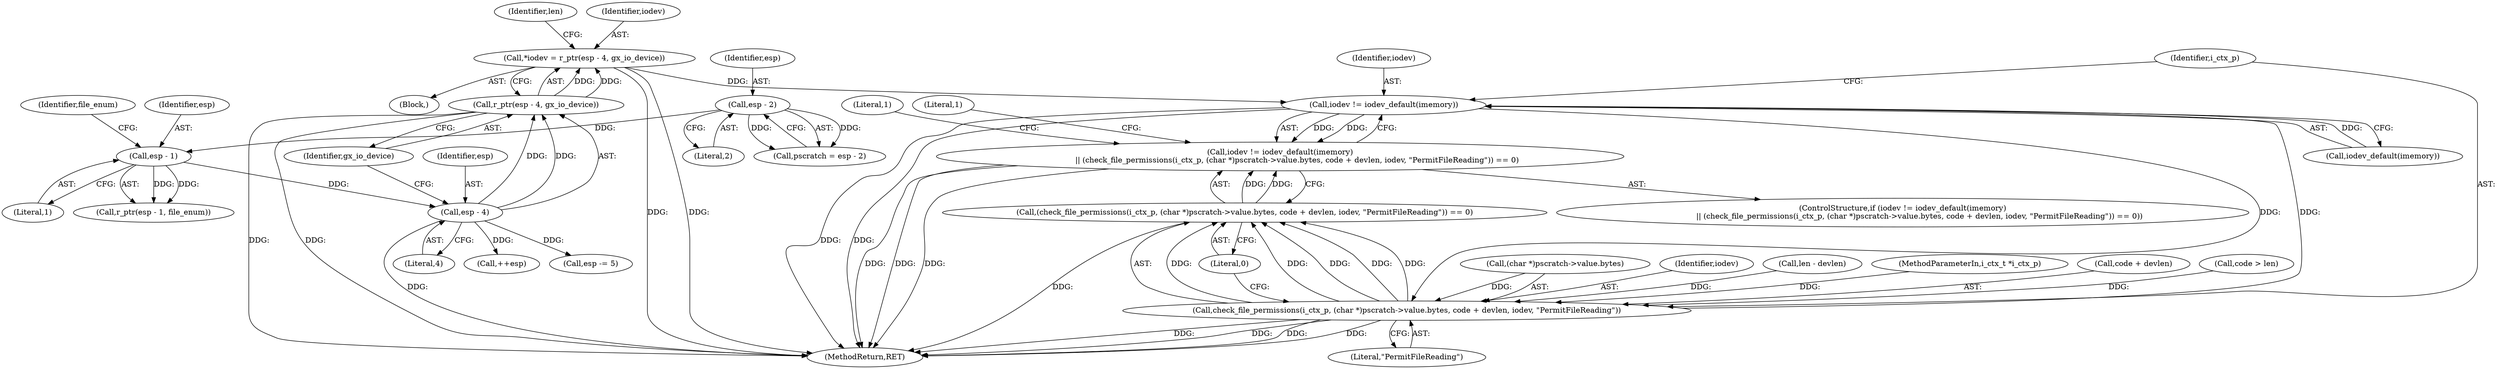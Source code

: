 digraph "0_ghostscript_2fc463d0efbd044a8232611f0898eeb12b72a970@pointer" {
"1000139" [label="(Call,*iodev = r_ptr(esp - 4, gx_io_device))"];
"1000141" [label="(Call,r_ptr(esp - 4, gx_io_device))"];
"1000142" [label="(Call,esp - 4)"];
"1000123" [label="(Call,esp - 1)"];
"1000116" [label="(Call,esp - 2)"];
"1000211" [label="(Call,iodev != iodev_default(imemory))"];
"1000210" [label="(Call,iodev != iodev_default(imemory)\n              || (check_file_permissions(i_ctx_p, (char *)pscratch->value.bytes, code + devlen, iodev, \"PermitFileReading\")) == 0)"];
"1000216" [label="(Call,check_file_permissions(i_ctx_p, (char *)pscratch->value.bytes, code + devlen, iodev, \"PermitFileReading\"))"];
"1000215" [label="(Call,(check_file_permissions(i_ctx_p, (char *)pscratch->value.bytes, code + devlen, iodev, \"PermitFileReading\")) == 0)"];
"1000225" [label="(Call,code + devlen)"];
"1000125" [label="(Literal,1)"];
"1000210" [label="(Call,iodev != iodev_default(imemory)\n              || (check_file_permissions(i_ctx_p, (char *)pscratch->value.bytes, code + devlen, iodev, \"PermitFileReading\")) == 0)"];
"1000217" [label="(Identifier,i_ctx_p)"];
"1000229" [label="(Literal,\"PermitFileReading\")"];
"1000254" [label="(MethodReturn,RET)"];
"1000141" [label="(Call,r_ptr(esp - 4, gx_io_device))"];
"1000253" [label="(Literal,1)"];
"1000203" [label="(Call,code > len)"];
"1000216" [label="(Call,check_file_permissions(i_ctx_p, (char *)pscratch->value.bytes, code + devlen, iodev, \"PermitFileReading\"))"];
"1000218" [label="(Call,(char *)pscratch->value.bytes)"];
"1000123" [label="(Call,esp - 1)"];
"1000122" [label="(Call,r_ptr(esp - 1, file_enum))"];
"1000144" [label="(Literal,4)"];
"1000114" [label="(Call,pscratch = esp - 2)"];
"1000228" [label="(Identifier,iodev)"];
"1000145" [label="(Identifier,gx_io_device)"];
"1000209" [label="(ControlStructure,if (iodev != iodev_default(imemory)\n              || (check_file_permissions(i_ctx_p, (char *)pscratch->value.bytes, code + devlen, iodev, \"PermitFileReading\")) == 0))"];
"1000126" [label="(Identifier,file_enum)"];
"1000124" [label="(Identifier,esp)"];
"1000148" [label="(Identifier,len)"];
"1000211" [label="(Call,iodev != iodev_default(imemory))"];
"1000142" [label="(Call,esp - 4)"];
"1000117" [label="(Identifier,esp)"];
"1000185" [label="(Call,len - devlen)"];
"1000107" [label="(MethodParameterIn,i_ctx_t *i_ctx_p)"];
"1000108" [label="(Block,)"];
"1000140" [label="(Identifier,iodev)"];
"1000233" [label="(Literal,1)"];
"1000143" [label="(Identifier,esp)"];
"1000116" [label="(Call,esp - 2)"];
"1000139" [label="(Call,*iodev = r_ptr(esp - 4, gx_io_device))"];
"1000215" [label="(Call,(check_file_permissions(i_ctx_p, (char *)pscratch->value.bytes, code + devlen, iodev, \"PermitFileReading\")) == 0)"];
"1000230" [label="(Literal,0)"];
"1000213" [label="(Call,iodev_default(imemory))"];
"1000118" [label="(Literal,2)"];
"1000246" [label="(Call,++esp)"];
"1000212" [label="(Identifier,iodev)"];
"1000196" [label="(Call,esp -= 5)"];
"1000139" -> "1000108"  [label="AST: "];
"1000139" -> "1000141"  [label="CFG: "];
"1000140" -> "1000139"  [label="AST: "];
"1000141" -> "1000139"  [label="AST: "];
"1000148" -> "1000139"  [label="CFG: "];
"1000139" -> "1000254"  [label="DDG: "];
"1000139" -> "1000254"  [label="DDG: "];
"1000141" -> "1000139"  [label="DDG: "];
"1000141" -> "1000139"  [label="DDG: "];
"1000139" -> "1000211"  [label="DDG: "];
"1000141" -> "1000145"  [label="CFG: "];
"1000142" -> "1000141"  [label="AST: "];
"1000145" -> "1000141"  [label="AST: "];
"1000141" -> "1000254"  [label="DDG: "];
"1000141" -> "1000254"  [label="DDG: "];
"1000142" -> "1000141"  [label="DDG: "];
"1000142" -> "1000141"  [label="DDG: "];
"1000142" -> "1000144"  [label="CFG: "];
"1000143" -> "1000142"  [label="AST: "];
"1000144" -> "1000142"  [label="AST: "];
"1000145" -> "1000142"  [label="CFG: "];
"1000142" -> "1000254"  [label="DDG: "];
"1000123" -> "1000142"  [label="DDG: "];
"1000142" -> "1000196"  [label="DDG: "];
"1000142" -> "1000246"  [label="DDG: "];
"1000123" -> "1000122"  [label="AST: "];
"1000123" -> "1000125"  [label="CFG: "];
"1000124" -> "1000123"  [label="AST: "];
"1000125" -> "1000123"  [label="AST: "];
"1000126" -> "1000123"  [label="CFG: "];
"1000123" -> "1000122"  [label="DDG: "];
"1000123" -> "1000122"  [label="DDG: "];
"1000116" -> "1000123"  [label="DDG: "];
"1000116" -> "1000114"  [label="AST: "];
"1000116" -> "1000118"  [label="CFG: "];
"1000117" -> "1000116"  [label="AST: "];
"1000118" -> "1000116"  [label="AST: "];
"1000114" -> "1000116"  [label="CFG: "];
"1000116" -> "1000114"  [label="DDG: "];
"1000116" -> "1000114"  [label="DDG: "];
"1000211" -> "1000210"  [label="AST: "];
"1000211" -> "1000213"  [label="CFG: "];
"1000212" -> "1000211"  [label="AST: "];
"1000213" -> "1000211"  [label="AST: "];
"1000217" -> "1000211"  [label="CFG: "];
"1000210" -> "1000211"  [label="CFG: "];
"1000211" -> "1000254"  [label="DDG: "];
"1000211" -> "1000254"  [label="DDG: "];
"1000211" -> "1000210"  [label="DDG: "];
"1000211" -> "1000210"  [label="DDG: "];
"1000216" -> "1000211"  [label="DDG: "];
"1000213" -> "1000211"  [label="DDG: "];
"1000211" -> "1000216"  [label="DDG: "];
"1000210" -> "1000209"  [label="AST: "];
"1000210" -> "1000215"  [label="CFG: "];
"1000215" -> "1000210"  [label="AST: "];
"1000253" -> "1000210"  [label="CFG: "];
"1000233" -> "1000210"  [label="CFG: "];
"1000210" -> "1000254"  [label="DDG: "];
"1000210" -> "1000254"  [label="DDG: "];
"1000210" -> "1000254"  [label="DDG: "];
"1000215" -> "1000210"  [label="DDG: "];
"1000215" -> "1000210"  [label="DDG: "];
"1000216" -> "1000215"  [label="AST: "];
"1000216" -> "1000229"  [label="CFG: "];
"1000217" -> "1000216"  [label="AST: "];
"1000218" -> "1000216"  [label="AST: "];
"1000225" -> "1000216"  [label="AST: "];
"1000228" -> "1000216"  [label="AST: "];
"1000229" -> "1000216"  [label="AST: "];
"1000230" -> "1000216"  [label="CFG: "];
"1000216" -> "1000254"  [label="DDG: "];
"1000216" -> "1000254"  [label="DDG: "];
"1000216" -> "1000254"  [label="DDG: "];
"1000216" -> "1000254"  [label="DDG: "];
"1000216" -> "1000215"  [label="DDG: "];
"1000216" -> "1000215"  [label="DDG: "];
"1000216" -> "1000215"  [label="DDG: "];
"1000216" -> "1000215"  [label="DDG: "];
"1000216" -> "1000215"  [label="DDG: "];
"1000107" -> "1000216"  [label="DDG: "];
"1000218" -> "1000216"  [label="DDG: "];
"1000203" -> "1000216"  [label="DDG: "];
"1000185" -> "1000216"  [label="DDG: "];
"1000215" -> "1000230"  [label="CFG: "];
"1000230" -> "1000215"  [label="AST: "];
"1000215" -> "1000254"  [label="DDG: "];
}

